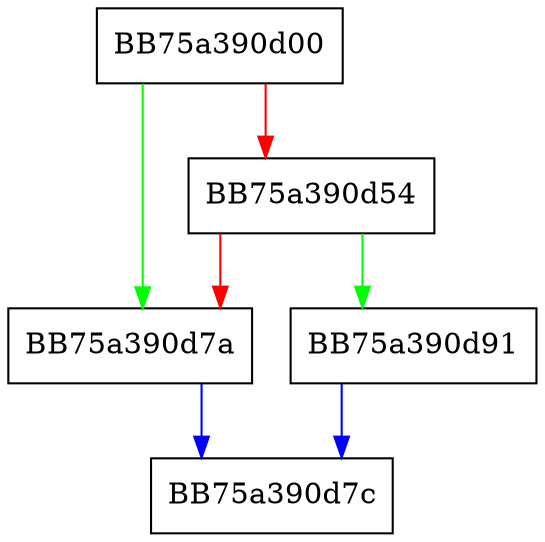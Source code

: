 digraph openDir {
  node [shape="box"];
  graph [splines=ortho];
  BB75a390d00 -> BB75a390d7a [color="green"];
  BB75a390d00 -> BB75a390d54 [color="red"];
  BB75a390d54 -> BB75a390d91 [color="green"];
  BB75a390d54 -> BB75a390d7a [color="red"];
  BB75a390d7a -> BB75a390d7c [color="blue"];
  BB75a390d91 -> BB75a390d7c [color="blue"];
}